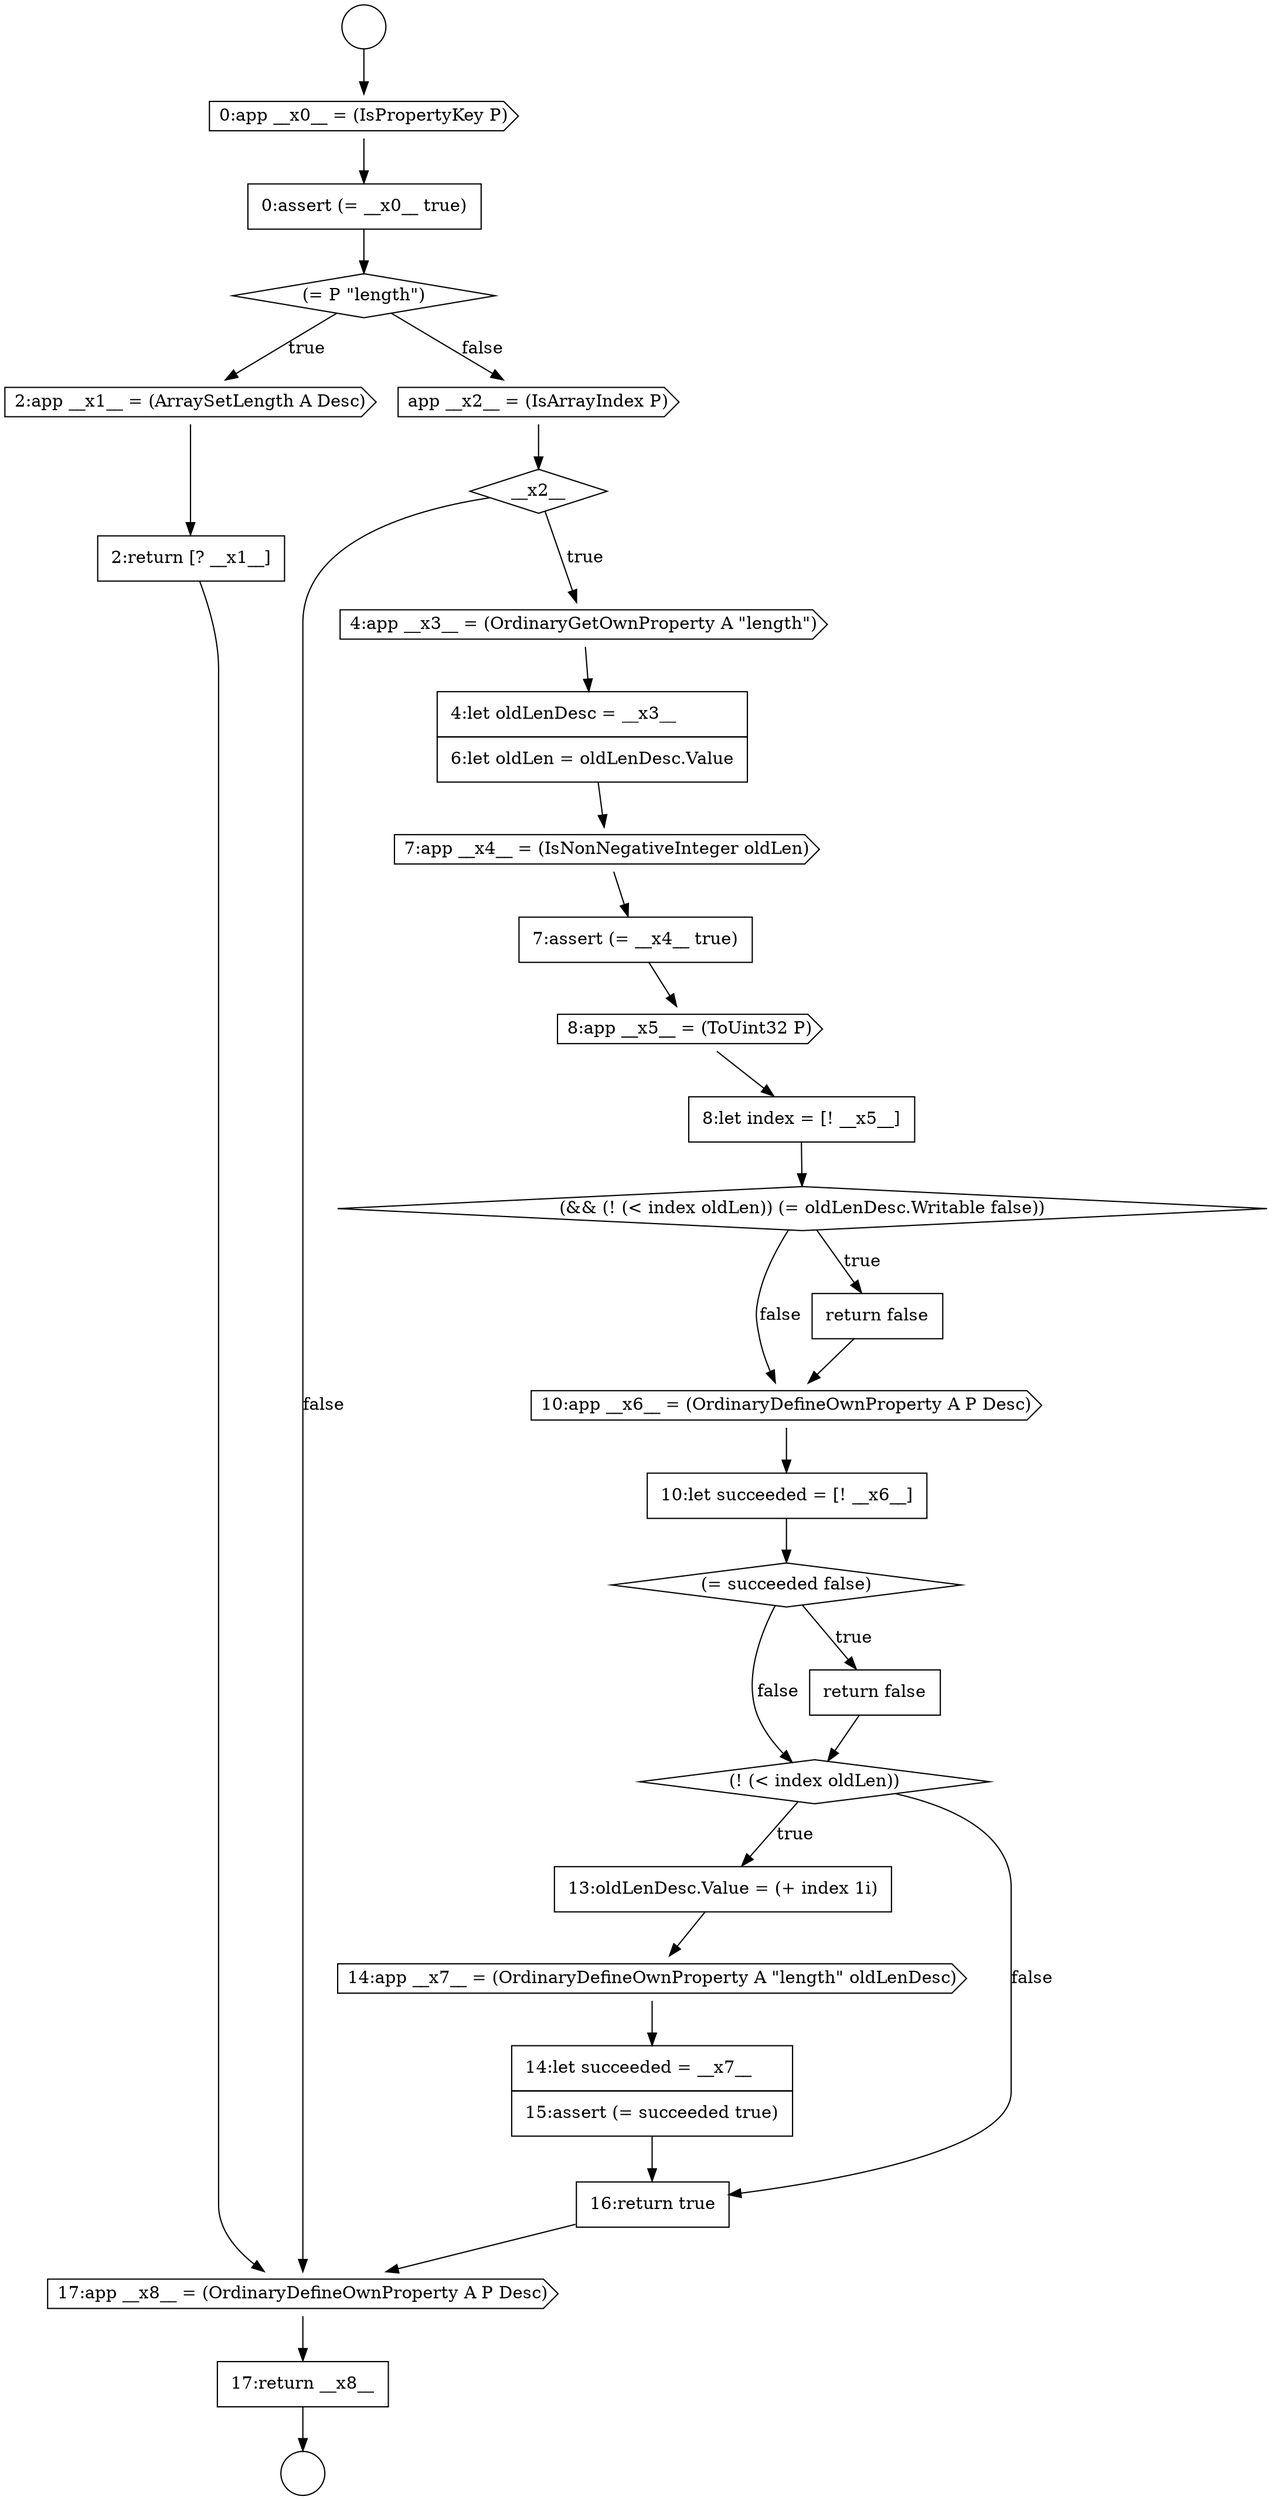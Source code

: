 digraph {
  node2595 [shape=cds, label=<<font color="black">17:app __x8__ = (OrdinaryDefineOwnProperty A P Desc)</font>> color="black" fillcolor="white" style=filled]
  node2590 [shape=diamond, label=<<font color="black">(! (&lt; index oldLen))</font>> color="black" fillcolor="white" style=filled]
  node2571 [shape=cds, label=<<font color="black">0:app __x0__ = (IsPropertyKey P)</font>> color="black" fillcolor="white" style=filled]
  node2586 [shape=cds, label=<<font color="black">10:app __x6__ = (OrdinaryDefineOwnProperty A P Desc)</font>> color="black" fillcolor="white" style=filled]
  node2574 [shape=cds, label=<<font color="black">2:app __x1__ = (ArraySetLength A Desc)</font>> color="black" fillcolor="white" style=filled]
  node2577 [shape=diamond, label=<<font color="black">__x2__</font>> color="black" fillcolor="white" style=filled]
  node2581 [shape=none, margin=0, label=<<font color="black">
    <table border="0" cellborder="1" cellspacing="0" cellpadding="10">
      <tr><td align="left">7:assert (= __x4__ true)</td></tr>
    </table>
  </font>> color="black" fillcolor="white" style=filled]
  node2573 [shape=diamond, label=<<font color="black">(= P &quot;length&quot;)</font>> color="black" fillcolor="white" style=filled]
  node2592 [shape=cds, label=<<font color="black">14:app __x7__ = (OrdinaryDefineOwnProperty A &quot;length&quot; oldLenDesc)</font>> color="black" fillcolor="white" style=filled]
  node2582 [shape=cds, label=<<font color="black">8:app __x5__ = (ToUint32 P)</font>> color="black" fillcolor="white" style=filled]
  node2588 [shape=diamond, label=<<font color="black">(= succeeded false)</font>> color="black" fillcolor="white" style=filled]
  node2569 [shape=circle label=" " color="black" fillcolor="white" style=filled]
  node2576 [shape=cds, label=<<font color="black">app __x2__ = (IsArrayIndex P)</font>> color="black" fillcolor="white" style=filled]
  node2587 [shape=none, margin=0, label=<<font color="black">
    <table border="0" cellborder="1" cellspacing="0" cellpadding="10">
      <tr><td align="left">10:let succeeded = [! __x6__]</td></tr>
    </table>
  </font>> color="black" fillcolor="white" style=filled]
  node2572 [shape=none, margin=0, label=<<font color="black">
    <table border="0" cellborder="1" cellspacing="0" cellpadding="10">
      <tr><td align="left">0:assert (= __x0__ true)</td></tr>
    </table>
  </font>> color="black" fillcolor="white" style=filled]
  node2583 [shape=none, margin=0, label=<<font color="black">
    <table border="0" cellborder="1" cellspacing="0" cellpadding="10">
      <tr><td align="left">8:let index = [! __x5__]</td></tr>
    </table>
  </font>> color="black" fillcolor="white" style=filled]
  node2580 [shape=cds, label=<<font color="black">7:app __x4__ = (IsNonNegativeInteger oldLen)</font>> color="black" fillcolor="white" style=filled]
  node2575 [shape=none, margin=0, label=<<font color="black">
    <table border="0" cellborder="1" cellspacing="0" cellpadding="10">
      <tr><td align="left">2:return [? __x1__]</td></tr>
    </table>
  </font>> color="black" fillcolor="white" style=filled]
  node2589 [shape=none, margin=0, label=<<font color="black">
    <table border="0" cellborder="1" cellspacing="0" cellpadding="10">
      <tr><td align="left">return false</td></tr>
    </table>
  </font>> color="black" fillcolor="white" style=filled]
  node2596 [shape=none, margin=0, label=<<font color="black">
    <table border="0" cellborder="1" cellspacing="0" cellpadding="10">
      <tr><td align="left">17:return __x8__</td></tr>
    </table>
  </font>> color="black" fillcolor="white" style=filled]
  node2585 [shape=none, margin=0, label=<<font color="black">
    <table border="0" cellborder="1" cellspacing="0" cellpadding="10">
      <tr><td align="left">return false</td></tr>
    </table>
  </font>> color="black" fillcolor="white" style=filled]
  node2570 [shape=circle label=" " color="black" fillcolor="white" style=filled]
  node2593 [shape=none, margin=0, label=<<font color="black">
    <table border="0" cellborder="1" cellspacing="0" cellpadding="10">
      <tr><td align="left">14:let succeeded = __x7__</td></tr>
      <tr><td align="left">15:assert (= succeeded true)</td></tr>
    </table>
  </font>> color="black" fillcolor="white" style=filled]
  node2578 [shape=cds, label=<<font color="black">4:app __x3__ = (OrdinaryGetOwnProperty A &quot;length&quot;)</font>> color="black" fillcolor="white" style=filled]
  node2579 [shape=none, margin=0, label=<<font color="black">
    <table border="0" cellborder="1" cellspacing="0" cellpadding="10">
      <tr><td align="left">4:let oldLenDesc = __x3__</td></tr>
      <tr><td align="left">6:let oldLen = oldLenDesc.Value</td></tr>
    </table>
  </font>> color="black" fillcolor="white" style=filled]
  node2584 [shape=diamond, label=<<font color="black">(&amp;&amp; (! (&lt; index oldLen)) (= oldLenDesc.Writable false))</font>> color="black" fillcolor="white" style=filled]
  node2591 [shape=none, margin=0, label=<<font color="black">
    <table border="0" cellborder="1" cellspacing="0" cellpadding="10">
      <tr><td align="left">13:oldLenDesc.Value = (+ index 1i)</td></tr>
    </table>
  </font>> color="black" fillcolor="white" style=filled]
  node2594 [shape=none, margin=0, label=<<font color="black">
    <table border="0" cellborder="1" cellspacing="0" cellpadding="10">
      <tr><td align="left">16:return true</td></tr>
    </table>
  </font>> color="black" fillcolor="white" style=filled]
  node2585 -> node2586 [ color="black"]
  node2584 -> node2585 [label=<<font color="black">true</font>> color="black"]
  node2584 -> node2586 [label=<<font color="black">false</font>> color="black"]
  node2581 -> node2582 [ color="black"]
  node2578 -> node2579 [ color="black"]
  node2579 -> node2580 [ color="black"]
  node2572 -> node2573 [ color="black"]
  node2580 -> node2581 [ color="black"]
  node2594 -> node2595 [ color="black"]
  node2589 -> node2590 [ color="black"]
  node2591 -> node2592 [ color="black"]
  node2592 -> node2593 [ color="black"]
  node2595 -> node2596 [ color="black"]
  node2569 -> node2571 [ color="black"]
  node2583 -> node2584 [ color="black"]
  node2575 -> node2595 [ color="black"]
  node2587 -> node2588 [ color="black"]
  node2577 -> node2578 [label=<<font color="black">true</font>> color="black"]
  node2577 -> node2595 [label=<<font color="black">false</font>> color="black"]
  node2576 -> node2577 [ color="black"]
  node2582 -> node2583 [ color="black"]
  node2590 -> node2591 [label=<<font color="black">true</font>> color="black"]
  node2590 -> node2594 [label=<<font color="black">false</font>> color="black"]
  node2571 -> node2572 [ color="black"]
  node2588 -> node2589 [label=<<font color="black">true</font>> color="black"]
  node2588 -> node2590 [label=<<font color="black">false</font>> color="black"]
  node2586 -> node2587 [ color="black"]
  node2596 -> node2570 [ color="black"]
  node2593 -> node2594 [ color="black"]
  node2574 -> node2575 [ color="black"]
  node2573 -> node2574 [label=<<font color="black">true</font>> color="black"]
  node2573 -> node2576 [label=<<font color="black">false</font>> color="black"]
}
